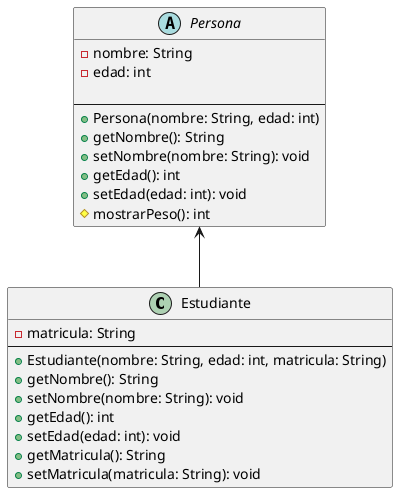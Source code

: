 @startuml
class Estudiante{
-matricula: String
--
+Estudiante(nombre: String, edad: int, matricula: String)
+getNombre(): String
+setNombre(nombre: String): void
+getEdad(): int
+setEdad(edad: int): void
+getMatricula(): String
+setMatricula(matricula: String): void
}

abstract class Persona{
-nombre: String
-edad: int

--
+Persona(nombre: String, edad: int)
+getNombre(): String
+setNombre(nombre: String): void
+getEdad(): int
+setEdad(edad: int): void
#mostrarPeso(): int
}
Persona <-- Estudiante
@enduml


